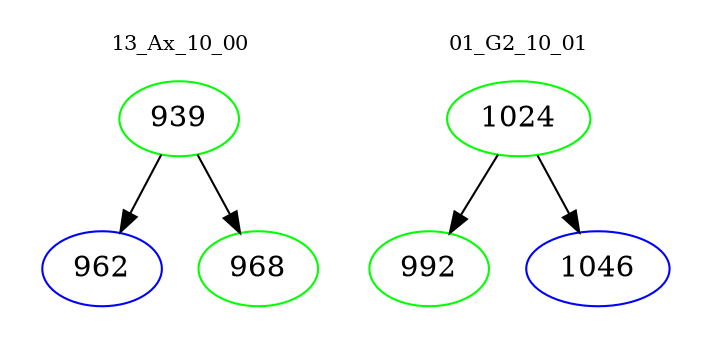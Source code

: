 digraph{
subgraph cluster_0 {
color = white
label = "13_Ax_10_00";
fontsize=10;
T0_939 [label="939", color="green"]
T0_939 -> T0_962 [color="black"]
T0_962 [label="962", color="blue"]
T0_939 -> T0_968 [color="black"]
T0_968 [label="968", color="green"]
}
subgraph cluster_1 {
color = white
label = "01_G2_10_01";
fontsize=10;
T1_1024 [label="1024", color="green"]
T1_1024 -> T1_992 [color="black"]
T1_992 [label="992", color="green"]
T1_1024 -> T1_1046 [color="black"]
T1_1046 [label="1046", color="blue"]
}
}
